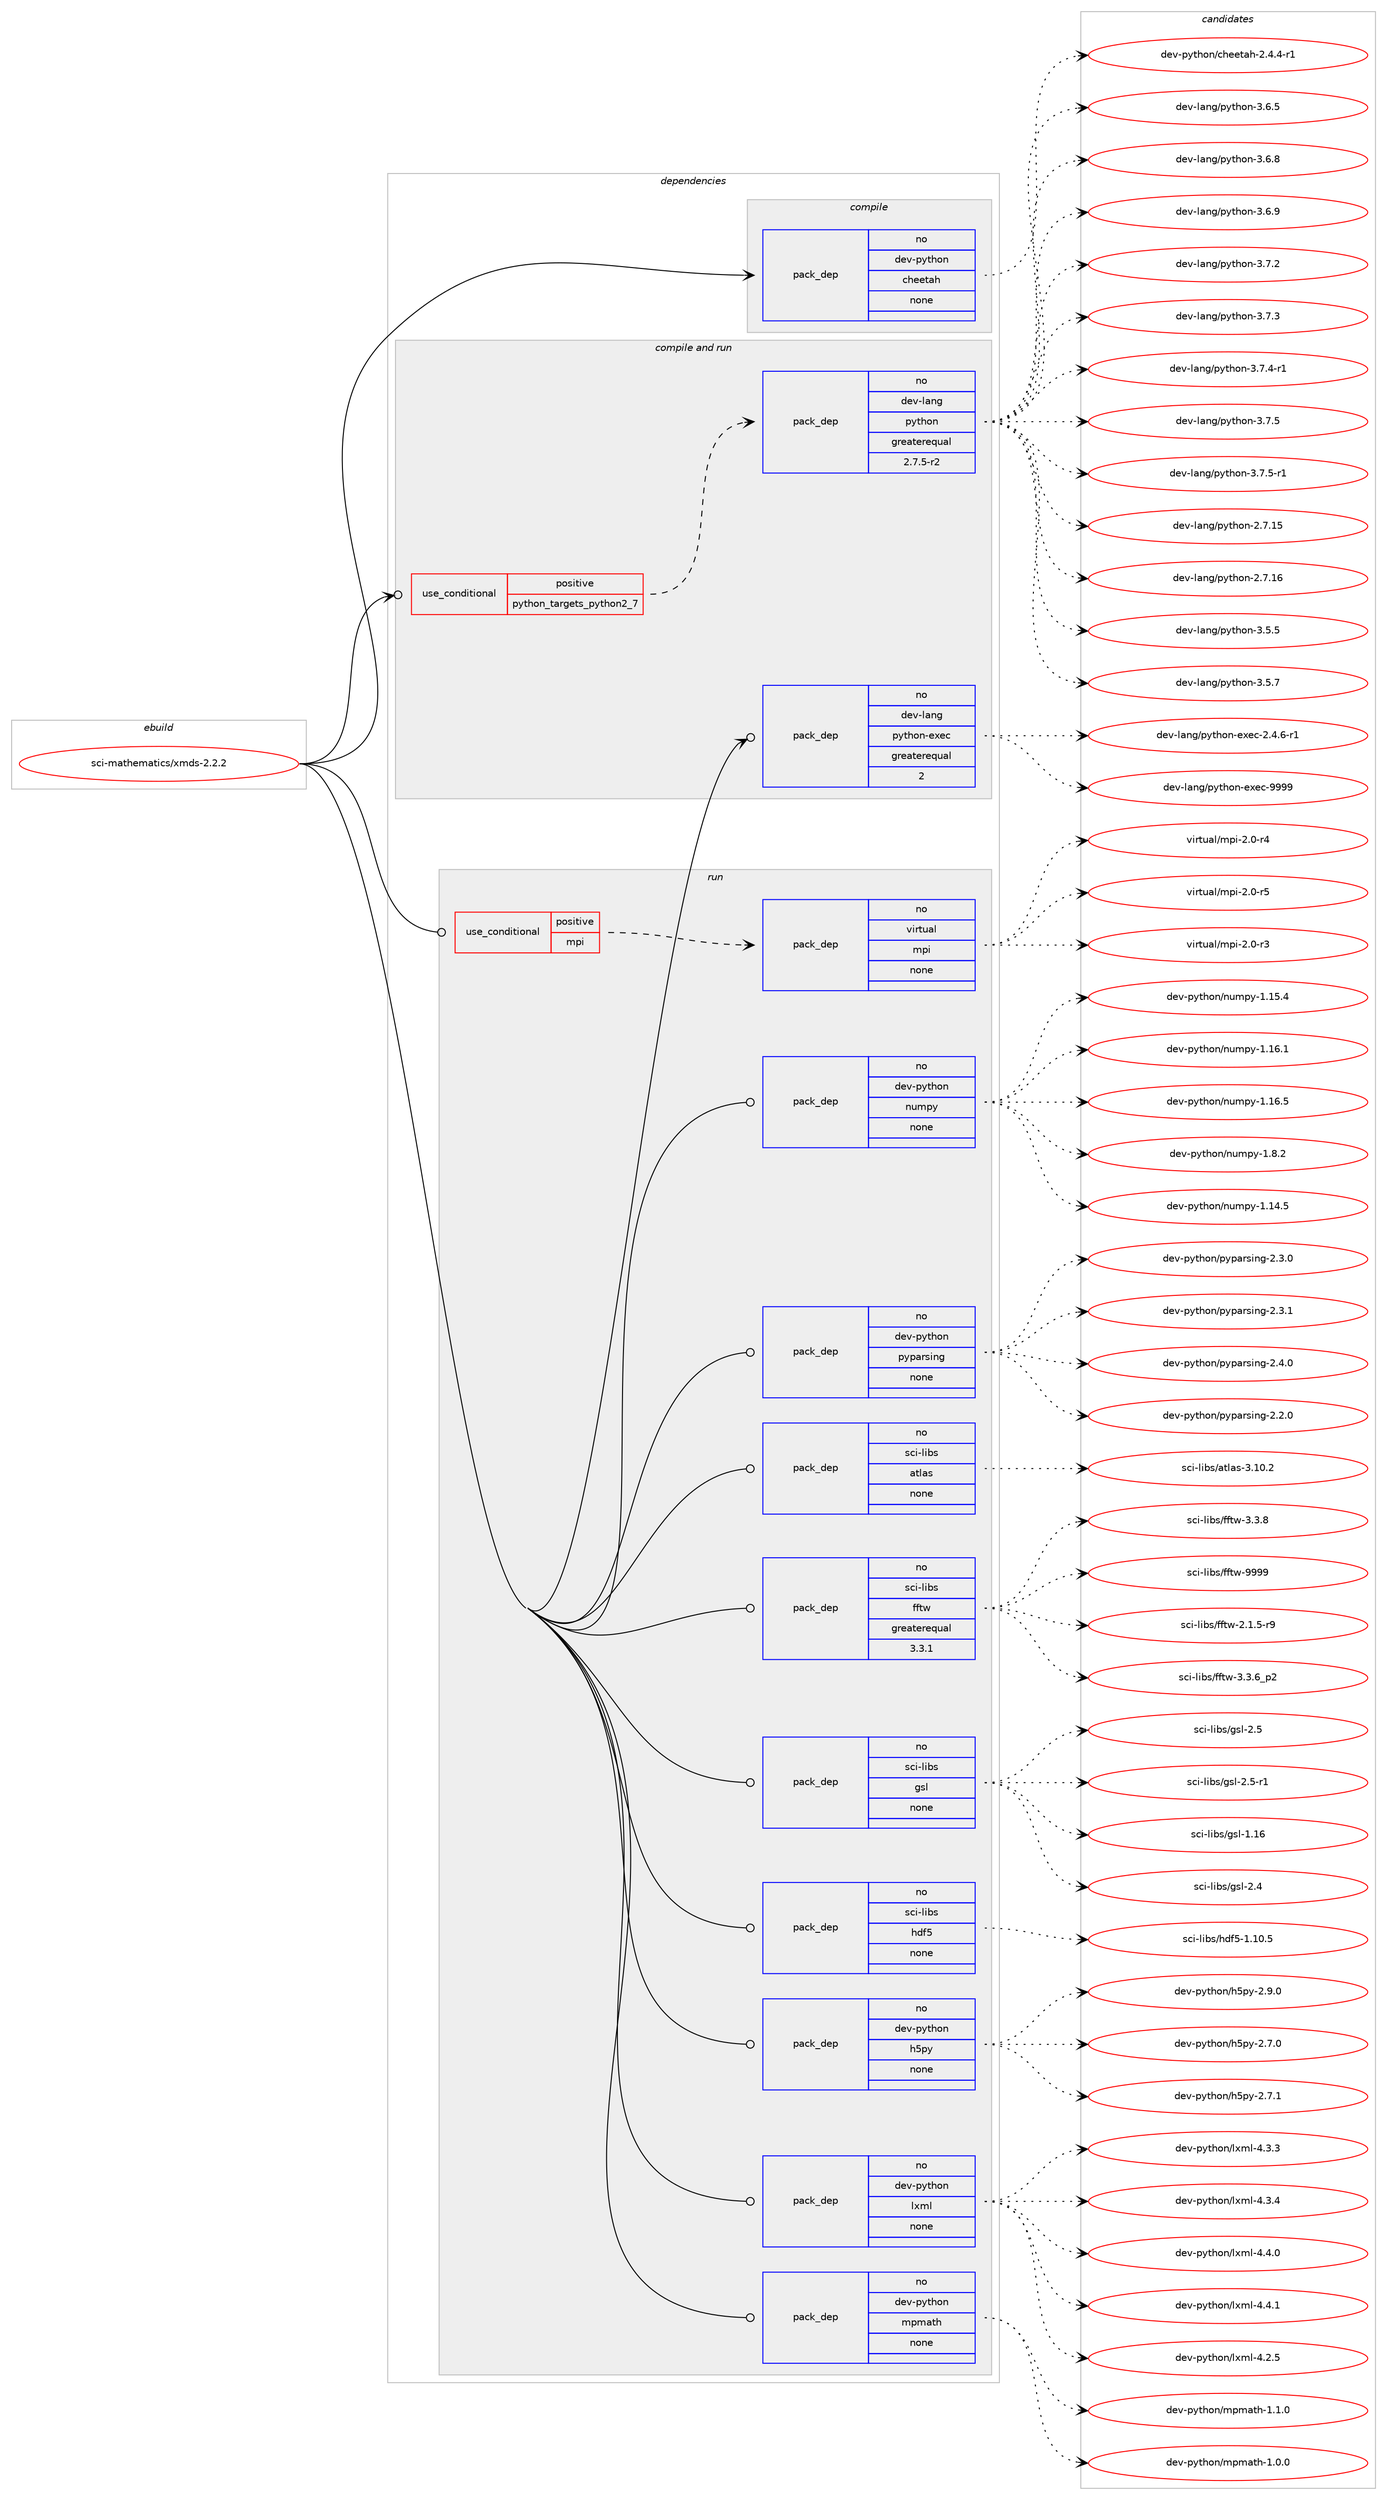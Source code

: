 digraph prolog {

# *************
# Graph options
# *************

newrank=true;
concentrate=true;
compound=true;
graph [rankdir=LR,fontname=Helvetica,fontsize=10,ranksep=1.5];#, ranksep=2.5, nodesep=0.2];
edge  [arrowhead=vee];
node  [fontname=Helvetica,fontsize=10];

# **********
# The ebuild
# **********

subgraph cluster_leftcol {
color=gray;
rank=same;
label=<<i>ebuild</i>>;
id [label="sci-mathematics/xmds-2.2.2", color=red, width=4, href="../sci-mathematics/xmds-2.2.2.svg"];
}

# ****************
# The dependencies
# ****************

subgraph cluster_midcol {
color=gray;
label=<<i>dependencies</i>>;
subgraph cluster_compile {
fillcolor="#eeeeee";
style=filled;
label=<<i>compile</i>>;
subgraph pack637983 {
dependency862658 [label=<<TABLE BORDER="0" CELLBORDER="1" CELLSPACING="0" CELLPADDING="4" WIDTH="220"><TR><TD ROWSPAN="6" CELLPADDING="30">pack_dep</TD></TR><TR><TD WIDTH="110">no</TD></TR><TR><TD>dev-python</TD></TR><TR><TD>cheetah</TD></TR><TR><TD>none</TD></TR><TR><TD></TD></TR></TABLE>>, shape=none, color=blue];
}
id:e -> dependency862658:w [weight=20,style="solid",arrowhead="vee"];
}
subgraph cluster_compileandrun {
fillcolor="#eeeeee";
style=filled;
label=<<i>compile and run</i>>;
subgraph cond209428 {
dependency862659 [label=<<TABLE BORDER="0" CELLBORDER="1" CELLSPACING="0" CELLPADDING="4"><TR><TD ROWSPAN="3" CELLPADDING="10">use_conditional</TD></TR><TR><TD>positive</TD></TR><TR><TD>python_targets_python2_7</TD></TR></TABLE>>, shape=none, color=red];
subgraph pack637984 {
dependency862660 [label=<<TABLE BORDER="0" CELLBORDER="1" CELLSPACING="0" CELLPADDING="4" WIDTH="220"><TR><TD ROWSPAN="6" CELLPADDING="30">pack_dep</TD></TR><TR><TD WIDTH="110">no</TD></TR><TR><TD>dev-lang</TD></TR><TR><TD>python</TD></TR><TR><TD>greaterequal</TD></TR><TR><TD>2.7.5-r2</TD></TR></TABLE>>, shape=none, color=blue];
}
dependency862659:e -> dependency862660:w [weight=20,style="dashed",arrowhead="vee"];
}
id:e -> dependency862659:w [weight=20,style="solid",arrowhead="odotvee"];
subgraph pack637985 {
dependency862661 [label=<<TABLE BORDER="0" CELLBORDER="1" CELLSPACING="0" CELLPADDING="4" WIDTH="220"><TR><TD ROWSPAN="6" CELLPADDING="30">pack_dep</TD></TR><TR><TD WIDTH="110">no</TD></TR><TR><TD>dev-lang</TD></TR><TR><TD>python-exec</TD></TR><TR><TD>greaterequal</TD></TR><TR><TD>2</TD></TR></TABLE>>, shape=none, color=blue];
}
id:e -> dependency862661:w [weight=20,style="solid",arrowhead="odotvee"];
}
subgraph cluster_run {
fillcolor="#eeeeee";
style=filled;
label=<<i>run</i>>;
subgraph cond209429 {
dependency862662 [label=<<TABLE BORDER="0" CELLBORDER="1" CELLSPACING="0" CELLPADDING="4"><TR><TD ROWSPAN="3" CELLPADDING="10">use_conditional</TD></TR><TR><TD>positive</TD></TR><TR><TD>mpi</TD></TR></TABLE>>, shape=none, color=red];
subgraph pack637986 {
dependency862663 [label=<<TABLE BORDER="0" CELLBORDER="1" CELLSPACING="0" CELLPADDING="4" WIDTH="220"><TR><TD ROWSPAN="6" CELLPADDING="30">pack_dep</TD></TR><TR><TD WIDTH="110">no</TD></TR><TR><TD>virtual</TD></TR><TR><TD>mpi</TD></TR><TR><TD>none</TD></TR><TR><TD></TD></TR></TABLE>>, shape=none, color=blue];
}
dependency862662:e -> dependency862663:w [weight=20,style="dashed",arrowhead="vee"];
}
id:e -> dependency862662:w [weight=20,style="solid",arrowhead="odot"];
subgraph pack637987 {
dependency862664 [label=<<TABLE BORDER="0" CELLBORDER="1" CELLSPACING="0" CELLPADDING="4" WIDTH="220"><TR><TD ROWSPAN="6" CELLPADDING="30">pack_dep</TD></TR><TR><TD WIDTH="110">no</TD></TR><TR><TD>dev-python</TD></TR><TR><TD>h5py</TD></TR><TR><TD>none</TD></TR><TR><TD></TD></TR></TABLE>>, shape=none, color=blue];
}
id:e -> dependency862664:w [weight=20,style="solid",arrowhead="odot"];
subgraph pack637988 {
dependency862665 [label=<<TABLE BORDER="0" CELLBORDER="1" CELLSPACING="0" CELLPADDING="4" WIDTH="220"><TR><TD ROWSPAN="6" CELLPADDING="30">pack_dep</TD></TR><TR><TD WIDTH="110">no</TD></TR><TR><TD>dev-python</TD></TR><TR><TD>lxml</TD></TR><TR><TD>none</TD></TR><TR><TD></TD></TR></TABLE>>, shape=none, color=blue];
}
id:e -> dependency862665:w [weight=20,style="solid",arrowhead="odot"];
subgraph pack637989 {
dependency862666 [label=<<TABLE BORDER="0" CELLBORDER="1" CELLSPACING="0" CELLPADDING="4" WIDTH="220"><TR><TD ROWSPAN="6" CELLPADDING="30">pack_dep</TD></TR><TR><TD WIDTH="110">no</TD></TR><TR><TD>dev-python</TD></TR><TR><TD>mpmath</TD></TR><TR><TD>none</TD></TR><TR><TD></TD></TR></TABLE>>, shape=none, color=blue];
}
id:e -> dependency862666:w [weight=20,style="solid",arrowhead="odot"];
subgraph pack637990 {
dependency862667 [label=<<TABLE BORDER="0" CELLBORDER="1" CELLSPACING="0" CELLPADDING="4" WIDTH="220"><TR><TD ROWSPAN="6" CELLPADDING="30">pack_dep</TD></TR><TR><TD WIDTH="110">no</TD></TR><TR><TD>dev-python</TD></TR><TR><TD>numpy</TD></TR><TR><TD>none</TD></TR><TR><TD></TD></TR></TABLE>>, shape=none, color=blue];
}
id:e -> dependency862667:w [weight=20,style="solid",arrowhead="odot"];
subgraph pack637991 {
dependency862668 [label=<<TABLE BORDER="0" CELLBORDER="1" CELLSPACING="0" CELLPADDING="4" WIDTH="220"><TR><TD ROWSPAN="6" CELLPADDING="30">pack_dep</TD></TR><TR><TD WIDTH="110">no</TD></TR><TR><TD>dev-python</TD></TR><TR><TD>pyparsing</TD></TR><TR><TD>none</TD></TR><TR><TD></TD></TR></TABLE>>, shape=none, color=blue];
}
id:e -> dependency862668:w [weight=20,style="solid",arrowhead="odot"];
subgraph pack637992 {
dependency862669 [label=<<TABLE BORDER="0" CELLBORDER="1" CELLSPACING="0" CELLPADDING="4" WIDTH="220"><TR><TD ROWSPAN="6" CELLPADDING="30">pack_dep</TD></TR><TR><TD WIDTH="110">no</TD></TR><TR><TD>sci-libs</TD></TR><TR><TD>atlas</TD></TR><TR><TD>none</TD></TR><TR><TD></TD></TR></TABLE>>, shape=none, color=blue];
}
id:e -> dependency862669:w [weight=20,style="solid",arrowhead="odot"];
subgraph pack637993 {
dependency862670 [label=<<TABLE BORDER="0" CELLBORDER="1" CELLSPACING="0" CELLPADDING="4" WIDTH="220"><TR><TD ROWSPAN="6" CELLPADDING="30">pack_dep</TD></TR><TR><TD WIDTH="110">no</TD></TR><TR><TD>sci-libs</TD></TR><TR><TD>fftw</TD></TR><TR><TD>greaterequal</TD></TR><TR><TD>3.3.1</TD></TR></TABLE>>, shape=none, color=blue];
}
id:e -> dependency862670:w [weight=20,style="solid",arrowhead="odot"];
subgraph pack637994 {
dependency862671 [label=<<TABLE BORDER="0" CELLBORDER="1" CELLSPACING="0" CELLPADDING="4" WIDTH="220"><TR><TD ROWSPAN="6" CELLPADDING="30">pack_dep</TD></TR><TR><TD WIDTH="110">no</TD></TR><TR><TD>sci-libs</TD></TR><TR><TD>gsl</TD></TR><TR><TD>none</TD></TR><TR><TD></TD></TR></TABLE>>, shape=none, color=blue];
}
id:e -> dependency862671:w [weight=20,style="solid",arrowhead="odot"];
subgraph pack637995 {
dependency862672 [label=<<TABLE BORDER="0" CELLBORDER="1" CELLSPACING="0" CELLPADDING="4" WIDTH="220"><TR><TD ROWSPAN="6" CELLPADDING="30">pack_dep</TD></TR><TR><TD WIDTH="110">no</TD></TR><TR><TD>sci-libs</TD></TR><TR><TD>hdf5</TD></TR><TR><TD>none</TD></TR><TR><TD></TD></TR></TABLE>>, shape=none, color=blue];
}
id:e -> dependency862672:w [weight=20,style="solid",arrowhead="odot"];
}
}

# **************
# The candidates
# **************

subgraph cluster_choices {
rank=same;
color=gray;
label=<<i>candidates</i>>;

subgraph choice637983 {
color=black;
nodesep=1;
choice100101118451121211161041111104799104101101116971044550465246524511449 [label="dev-python/cheetah-2.4.4-r1", color=red, width=4,href="../dev-python/cheetah-2.4.4-r1.svg"];
dependency862658:e -> choice100101118451121211161041111104799104101101116971044550465246524511449:w [style=dotted,weight="100"];
}
subgraph choice637984 {
color=black;
nodesep=1;
choice10010111845108971101034711212111610411111045504655464953 [label="dev-lang/python-2.7.15", color=red, width=4,href="../dev-lang/python-2.7.15.svg"];
choice10010111845108971101034711212111610411111045504655464954 [label="dev-lang/python-2.7.16", color=red, width=4,href="../dev-lang/python-2.7.16.svg"];
choice100101118451089711010347112121116104111110455146534653 [label="dev-lang/python-3.5.5", color=red, width=4,href="../dev-lang/python-3.5.5.svg"];
choice100101118451089711010347112121116104111110455146534655 [label="dev-lang/python-3.5.7", color=red, width=4,href="../dev-lang/python-3.5.7.svg"];
choice100101118451089711010347112121116104111110455146544653 [label="dev-lang/python-3.6.5", color=red, width=4,href="../dev-lang/python-3.6.5.svg"];
choice100101118451089711010347112121116104111110455146544656 [label="dev-lang/python-3.6.8", color=red, width=4,href="../dev-lang/python-3.6.8.svg"];
choice100101118451089711010347112121116104111110455146544657 [label="dev-lang/python-3.6.9", color=red, width=4,href="../dev-lang/python-3.6.9.svg"];
choice100101118451089711010347112121116104111110455146554650 [label="dev-lang/python-3.7.2", color=red, width=4,href="../dev-lang/python-3.7.2.svg"];
choice100101118451089711010347112121116104111110455146554651 [label="dev-lang/python-3.7.3", color=red, width=4,href="../dev-lang/python-3.7.3.svg"];
choice1001011184510897110103471121211161041111104551465546524511449 [label="dev-lang/python-3.7.4-r1", color=red, width=4,href="../dev-lang/python-3.7.4-r1.svg"];
choice100101118451089711010347112121116104111110455146554653 [label="dev-lang/python-3.7.5", color=red, width=4,href="../dev-lang/python-3.7.5.svg"];
choice1001011184510897110103471121211161041111104551465546534511449 [label="dev-lang/python-3.7.5-r1", color=red, width=4,href="../dev-lang/python-3.7.5-r1.svg"];
dependency862660:e -> choice10010111845108971101034711212111610411111045504655464953:w [style=dotted,weight="100"];
dependency862660:e -> choice10010111845108971101034711212111610411111045504655464954:w [style=dotted,weight="100"];
dependency862660:e -> choice100101118451089711010347112121116104111110455146534653:w [style=dotted,weight="100"];
dependency862660:e -> choice100101118451089711010347112121116104111110455146534655:w [style=dotted,weight="100"];
dependency862660:e -> choice100101118451089711010347112121116104111110455146544653:w [style=dotted,weight="100"];
dependency862660:e -> choice100101118451089711010347112121116104111110455146544656:w [style=dotted,weight="100"];
dependency862660:e -> choice100101118451089711010347112121116104111110455146544657:w [style=dotted,weight="100"];
dependency862660:e -> choice100101118451089711010347112121116104111110455146554650:w [style=dotted,weight="100"];
dependency862660:e -> choice100101118451089711010347112121116104111110455146554651:w [style=dotted,weight="100"];
dependency862660:e -> choice1001011184510897110103471121211161041111104551465546524511449:w [style=dotted,weight="100"];
dependency862660:e -> choice100101118451089711010347112121116104111110455146554653:w [style=dotted,weight="100"];
dependency862660:e -> choice1001011184510897110103471121211161041111104551465546534511449:w [style=dotted,weight="100"];
}
subgraph choice637985 {
color=black;
nodesep=1;
choice10010111845108971101034711212111610411111045101120101994550465246544511449 [label="dev-lang/python-exec-2.4.6-r1", color=red, width=4,href="../dev-lang/python-exec-2.4.6-r1.svg"];
choice10010111845108971101034711212111610411111045101120101994557575757 [label="dev-lang/python-exec-9999", color=red, width=4,href="../dev-lang/python-exec-9999.svg"];
dependency862661:e -> choice10010111845108971101034711212111610411111045101120101994550465246544511449:w [style=dotted,weight="100"];
dependency862661:e -> choice10010111845108971101034711212111610411111045101120101994557575757:w [style=dotted,weight="100"];
}
subgraph choice637986 {
color=black;
nodesep=1;
choice1181051141161179710847109112105455046484511451 [label="virtual/mpi-2.0-r3", color=red, width=4,href="../virtual/mpi-2.0-r3.svg"];
choice1181051141161179710847109112105455046484511452 [label="virtual/mpi-2.0-r4", color=red, width=4,href="../virtual/mpi-2.0-r4.svg"];
choice1181051141161179710847109112105455046484511453 [label="virtual/mpi-2.0-r5", color=red, width=4,href="../virtual/mpi-2.0-r5.svg"];
dependency862663:e -> choice1181051141161179710847109112105455046484511451:w [style=dotted,weight="100"];
dependency862663:e -> choice1181051141161179710847109112105455046484511452:w [style=dotted,weight="100"];
dependency862663:e -> choice1181051141161179710847109112105455046484511453:w [style=dotted,weight="100"];
}
subgraph choice637987 {
color=black;
nodesep=1;
choice100101118451121211161041111104710453112121455046554648 [label="dev-python/h5py-2.7.0", color=red, width=4,href="../dev-python/h5py-2.7.0.svg"];
choice100101118451121211161041111104710453112121455046554649 [label="dev-python/h5py-2.7.1", color=red, width=4,href="../dev-python/h5py-2.7.1.svg"];
choice100101118451121211161041111104710453112121455046574648 [label="dev-python/h5py-2.9.0", color=red, width=4,href="../dev-python/h5py-2.9.0.svg"];
dependency862664:e -> choice100101118451121211161041111104710453112121455046554648:w [style=dotted,weight="100"];
dependency862664:e -> choice100101118451121211161041111104710453112121455046554649:w [style=dotted,weight="100"];
dependency862664:e -> choice100101118451121211161041111104710453112121455046574648:w [style=dotted,weight="100"];
}
subgraph choice637988 {
color=black;
nodesep=1;
choice1001011184511212111610411111047108120109108455246504653 [label="dev-python/lxml-4.2.5", color=red, width=4,href="../dev-python/lxml-4.2.5.svg"];
choice1001011184511212111610411111047108120109108455246514651 [label="dev-python/lxml-4.3.3", color=red, width=4,href="../dev-python/lxml-4.3.3.svg"];
choice1001011184511212111610411111047108120109108455246514652 [label="dev-python/lxml-4.3.4", color=red, width=4,href="../dev-python/lxml-4.3.4.svg"];
choice1001011184511212111610411111047108120109108455246524648 [label="dev-python/lxml-4.4.0", color=red, width=4,href="../dev-python/lxml-4.4.0.svg"];
choice1001011184511212111610411111047108120109108455246524649 [label="dev-python/lxml-4.4.1", color=red, width=4,href="../dev-python/lxml-4.4.1.svg"];
dependency862665:e -> choice1001011184511212111610411111047108120109108455246504653:w [style=dotted,weight="100"];
dependency862665:e -> choice1001011184511212111610411111047108120109108455246514651:w [style=dotted,weight="100"];
dependency862665:e -> choice1001011184511212111610411111047108120109108455246514652:w [style=dotted,weight="100"];
dependency862665:e -> choice1001011184511212111610411111047108120109108455246524648:w [style=dotted,weight="100"];
dependency862665:e -> choice1001011184511212111610411111047108120109108455246524649:w [style=dotted,weight="100"];
}
subgraph choice637989 {
color=black;
nodesep=1;
choice100101118451121211161041111104710911210997116104454946484648 [label="dev-python/mpmath-1.0.0", color=red, width=4,href="../dev-python/mpmath-1.0.0.svg"];
choice100101118451121211161041111104710911210997116104454946494648 [label="dev-python/mpmath-1.1.0", color=red, width=4,href="../dev-python/mpmath-1.1.0.svg"];
dependency862666:e -> choice100101118451121211161041111104710911210997116104454946484648:w [style=dotted,weight="100"];
dependency862666:e -> choice100101118451121211161041111104710911210997116104454946494648:w [style=dotted,weight="100"];
}
subgraph choice637990 {
color=black;
nodesep=1;
choice100101118451121211161041111104711011710911212145494649524653 [label="dev-python/numpy-1.14.5", color=red, width=4,href="../dev-python/numpy-1.14.5.svg"];
choice100101118451121211161041111104711011710911212145494649534652 [label="dev-python/numpy-1.15.4", color=red, width=4,href="../dev-python/numpy-1.15.4.svg"];
choice100101118451121211161041111104711011710911212145494649544649 [label="dev-python/numpy-1.16.1", color=red, width=4,href="../dev-python/numpy-1.16.1.svg"];
choice100101118451121211161041111104711011710911212145494649544653 [label="dev-python/numpy-1.16.5", color=red, width=4,href="../dev-python/numpy-1.16.5.svg"];
choice1001011184511212111610411111047110117109112121454946564650 [label="dev-python/numpy-1.8.2", color=red, width=4,href="../dev-python/numpy-1.8.2.svg"];
dependency862667:e -> choice100101118451121211161041111104711011710911212145494649524653:w [style=dotted,weight="100"];
dependency862667:e -> choice100101118451121211161041111104711011710911212145494649534652:w [style=dotted,weight="100"];
dependency862667:e -> choice100101118451121211161041111104711011710911212145494649544649:w [style=dotted,weight="100"];
dependency862667:e -> choice100101118451121211161041111104711011710911212145494649544653:w [style=dotted,weight="100"];
dependency862667:e -> choice1001011184511212111610411111047110117109112121454946564650:w [style=dotted,weight="100"];
}
subgraph choice637991 {
color=black;
nodesep=1;
choice100101118451121211161041111104711212111297114115105110103455046504648 [label="dev-python/pyparsing-2.2.0", color=red, width=4,href="../dev-python/pyparsing-2.2.0.svg"];
choice100101118451121211161041111104711212111297114115105110103455046514648 [label="dev-python/pyparsing-2.3.0", color=red, width=4,href="../dev-python/pyparsing-2.3.0.svg"];
choice100101118451121211161041111104711212111297114115105110103455046514649 [label="dev-python/pyparsing-2.3.1", color=red, width=4,href="../dev-python/pyparsing-2.3.1.svg"];
choice100101118451121211161041111104711212111297114115105110103455046524648 [label="dev-python/pyparsing-2.4.0", color=red, width=4,href="../dev-python/pyparsing-2.4.0.svg"];
dependency862668:e -> choice100101118451121211161041111104711212111297114115105110103455046504648:w [style=dotted,weight="100"];
dependency862668:e -> choice100101118451121211161041111104711212111297114115105110103455046514648:w [style=dotted,weight="100"];
dependency862668:e -> choice100101118451121211161041111104711212111297114115105110103455046514649:w [style=dotted,weight="100"];
dependency862668:e -> choice100101118451121211161041111104711212111297114115105110103455046524648:w [style=dotted,weight="100"];
}
subgraph choice637992 {
color=black;
nodesep=1;
choice11599105451081059811547971161089711545514649484650 [label="sci-libs/atlas-3.10.2", color=red, width=4,href="../sci-libs/atlas-3.10.2.svg"];
dependency862669:e -> choice11599105451081059811547971161089711545514649484650:w [style=dotted,weight="100"];
}
subgraph choice637993 {
color=black;
nodesep=1;
choice115991054510810598115471021021161194550464946534511457 [label="sci-libs/fftw-2.1.5-r9", color=red, width=4,href="../sci-libs/fftw-2.1.5-r9.svg"];
choice115991054510810598115471021021161194551465146549511250 [label="sci-libs/fftw-3.3.6_p2", color=red, width=4,href="../sci-libs/fftw-3.3.6_p2.svg"];
choice11599105451081059811547102102116119455146514656 [label="sci-libs/fftw-3.3.8", color=red, width=4,href="../sci-libs/fftw-3.3.8.svg"];
choice115991054510810598115471021021161194557575757 [label="sci-libs/fftw-9999", color=red, width=4,href="../sci-libs/fftw-9999.svg"];
dependency862670:e -> choice115991054510810598115471021021161194550464946534511457:w [style=dotted,weight="100"];
dependency862670:e -> choice115991054510810598115471021021161194551465146549511250:w [style=dotted,weight="100"];
dependency862670:e -> choice11599105451081059811547102102116119455146514656:w [style=dotted,weight="100"];
dependency862670:e -> choice115991054510810598115471021021161194557575757:w [style=dotted,weight="100"];
}
subgraph choice637994 {
color=black;
nodesep=1;
choice115991054510810598115471031151084549464954 [label="sci-libs/gsl-1.16", color=red, width=4,href="../sci-libs/gsl-1.16.svg"];
choice1159910545108105981154710311510845504652 [label="sci-libs/gsl-2.4", color=red, width=4,href="../sci-libs/gsl-2.4.svg"];
choice1159910545108105981154710311510845504653 [label="sci-libs/gsl-2.5", color=red, width=4,href="../sci-libs/gsl-2.5.svg"];
choice11599105451081059811547103115108455046534511449 [label="sci-libs/gsl-2.5-r1", color=red, width=4,href="../sci-libs/gsl-2.5-r1.svg"];
dependency862671:e -> choice115991054510810598115471031151084549464954:w [style=dotted,weight="100"];
dependency862671:e -> choice1159910545108105981154710311510845504652:w [style=dotted,weight="100"];
dependency862671:e -> choice1159910545108105981154710311510845504653:w [style=dotted,weight="100"];
dependency862671:e -> choice11599105451081059811547103115108455046534511449:w [style=dotted,weight="100"];
}
subgraph choice637995 {
color=black;
nodesep=1;
choice115991054510810598115471041001025345494649484653 [label="sci-libs/hdf5-1.10.5", color=red, width=4,href="../sci-libs/hdf5-1.10.5.svg"];
dependency862672:e -> choice115991054510810598115471041001025345494649484653:w [style=dotted,weight="100"];
}
}

}
